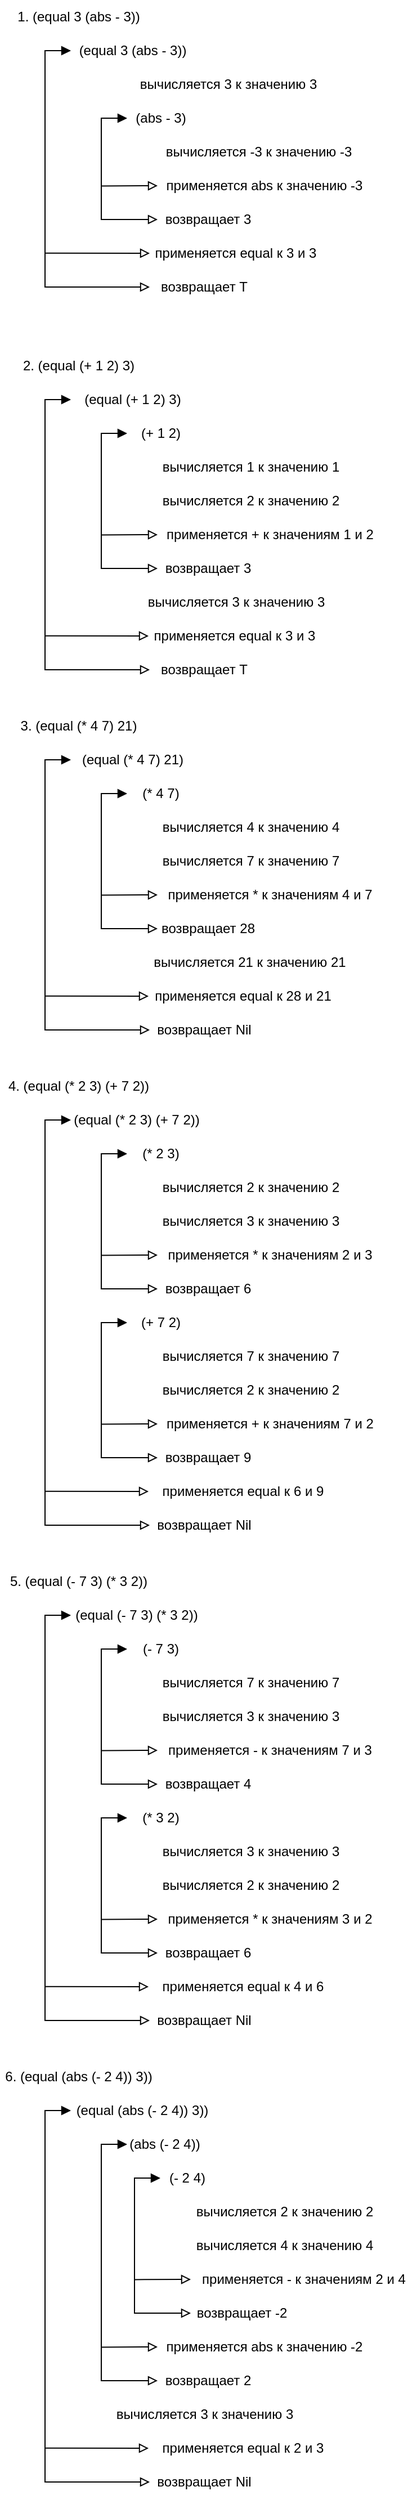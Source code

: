 <mxfile>
    <diagram id="OGLhsaKNKlpnYMKDaMmX" name="Page-1">
        <mxGraphModel dx="758" dy="405" grid="0" gridSize="10" guides="1" tooltips="1" connect="1" arrows="1" fold="1" page="0" pageScale="1" pageWidth="827" pageHeight="1169" math="0" shadow="0">
            <root>
                <mxCell id="0"/>
                <mxCell id="1" parent="0"/>
                <mxCell id="2" value="1. (equal 3 (abs - 3))" style="text;strokeColor=none;align=center;fillColor=none;html=1;verticalAlign=middle;whiteSpace=wrap;rounded=0;" vertex="1" parent="1">
                    <mxGeometry x="120" y="50" width="140" height="30" as="geometry"/>
                </mxCell>
                <mxCell id="14" style="edgeStyle=none;rounded=0;html=1;exitX=0;exitY=0.5;exitDx=0;exitDy=0;startArrow=block;startFill=1;endArrow=block;endFill=0;entryX=0;entryY=0.5;entryDx=0;entryDy=0;" edge="1" parent="1" source="3" target="13">
                    <mxGeometry relative="1" as="geometry">
                        <mxPoint x="230" y="300" as="targetPoint"/>
                        <Array as="points">
                            <mxPoint x="160" y="95"/>
                            <mxPoint x="160" y="305"/>
                        </Array>
                    </mxGeometry>
                </mxCell>
                <mxCell id="3" value="(equal 3 (abs - 3))" style="text;strokeColor=none;align=center;fillColor=none;html=1;verticalAlign=middle;whiteSpace=wrap;rounded=0;" vertex="1" parent="1">
                    <mxGeometry x="183" y="80" width="110" height="30" as="geometry"/>
                </mxCell>
                <mxCell id="4" value="вычисляется 3 к значению 3" style="text;strokeColor=none;align=center;fillColor=none;html=1;verticalAlign=middle;whiteSpace=wrap;rounded=0;" vertex="1" parent="1">
                    <mxGeometry x="233" y="110" width="180" height="30" as="geometry"/>
                </mxCell>
                <mxCell id="9" style="edgeStyle=none;html=1;exitX=0;exitY=0.5;exitDx=0;exitDy=0;entryX=0;entryY=0.5;entryDx=0;entryDy=0;endArrow=block;endFill=0;rounded=0;startArrow=block;startFill=1;" edge="1" parent="1" source="5" target="8">
                    <mxGeometry relative="1" as="geometry">
                        <Array as="points">
                            <mxPoint x="210" y="155"/>
                            <mxPoint x="210" y="245"/>
                        </Array>
                    </mxGeometry>
                </mxCell>
                <mxCell id="5" value="(abs - 3)" style="text;strokeColor=none;align=center;fillColor=none;html=1;verticalAlign=middle;whiteSpace=wrap;rounded=0;" vertex="1" parent="1">
                    <mxGeometry x="233" y="140" width="60" height="30" as="geometry"/>
                </mxCell>
                <mxCell id="6" value="вычисляется -3 к значению -3" style="text;strokeColor=none;align=center;fillColor=none;html=1;verticalAlign=middle;whiteSpace=wrap;rounded=0;" vertex="1" parent="1">
                    <mxGeometry x="260" y="170" width="180" height="30" as="geometry"/>
                </mxCell>
                <mxCell id="10" style="edgeStyle=none;rounded=0;html=1;exitX=0;exitY=0.5;exitDx=0;exitDy=0;startArrow=block;startFill=0;endArrow=none;endFill=0;" edge="1" parent="1" source="7">
                    <mxGeometry relative="1" as="geometry">
                        <mxPoint x="210" y="215.2" as="targetPoint"/>
                    </mxGeometry>
                </mxCell>
                <mxCell id="7" value="применяется abs к значению -3" style="text;strokeColor=none;align=center;fillColor=none;html=1;verticalAlign=middle;whiteSpace=wrap;rounded=0;" vertex="1" parent="1">
                    <mxGeometry x="260" y="200" width="190" height="30" as="geometry"/>
                </mxCell>
                <mxCell id="8" value="возвращает 3" style="text;strokeColor=none;align=center;fillColor=none;html=1;verticalAlign=middle;whiteSpace=wrap;rounded=0;" vertex="1" parent="1">
                    <mxGeometry x="260" y="230" width="90" height="30" as="geometry"/>
                </mxCell>
                <mxCell id="15" style="edgeStyle=none;rounded=0;html=1;exitX=0;exitY=0.5;exitDx=0;exitDy=0;startArrow=block;startFill=0;endArrow=none;endFill=0;" edge="1" parent="1" source="12">
                    <mxGeometry relative="1" as="geometry">
                        <mxPoint x="160" y="274.818" as="targetPoint"/>
                    </mxGeometry>
                </mxCell>
                <mxCell id="12" value="применяется equal к 3 и 3" style="text;strokeColor=none;align=center;fillColor=none;html=1;verticalAlign=middle;whiteSpace=wrap;rounded=0;" vertex="1" parent="1">
                    <mxGeometry x="253" y="260" width="153" height="30" as="geometry"/>
                </mxCell>
                <mxCell id="13" value="возвращает T" style="text;strokeColor=none;align=center;fillColor=none;html=1;verticalAlign=middle;whiteSpace=wrap;rounded=0;" vertex="1" parent="1">
                    <mxGeometry x="253" y="290" width="97" height="30" as="geometry"/>
                </mxCell>
                <mxCell id="16" value="2. (equal (+ 1 2) 3)" style="text;strokeColor=none;align=center;fillColor=none;html=1;verticalAlign=middle;whiteSpace=wrap;rounded=0;" vertex="1" parent="1">
                    <mxGeometry x="120" y="360" width="140" height="30" as="geometry"/>
                </mxCell>
                <mxCell id="17" style="edgeStyle=none;rounded=0;html=1;exitX=0;exitY=0.5;exitDx=0;exitDy=0;startArrow=block;startFill=1;endArrow=block;endFill=0;entryX=0;entryY=0.5;entryDx=0;entryDy=0;" edge="1" parent="1" source="18" target="28">
                    <mxGeometry relative="1" as="geometry">
                        <mxPoint x="230" y="610" as="targetPoint"/>
                        <Array as="points">
                            <mxPoint x="160" y="405"/>
                            <mxPoint x="160" y="645"/>
                        </Array>
                    </mxGeometry>
                </mxCell>
                <mxCell id="18" value="(equal (+ 1 2) 3)" style="text;strokeColor=none;align=center;fillColor=none;html=1;verticalAlign=middle;whiteSpace=wrap;rounded=0;" vertex="1" parent="1">
                    <mxGeometry x="183" y="390" width="110" height="30" as="geometry"/>
                </mxCell>
                <mxCell id="19" value="вычисляется 3 к значению 3" style="text;strokeColor=none;align=center;fillColor=none;html=1;verticalAlign=middle;whiteSpace=wrap;rounded=0;" vertex="1" parent="1">
                    <mxGeometry x="239.5" y="570" width="180" height="30" as="geometry"/>
                </mxCell>
                <mxCell id="20" style="edgeStyle=none;html=1;exitX=0;exitY=0.5;exitDx=0;exitDy=0;entryX=0;entryY=0.5;entryDx=0;entryDy=0;endArrow=block;endFill=0;rounded=0;startArrow=block;startFill=1;" edge="1" parent="1" source="21" target="25">
                    <mxGeometry relative="1" as="geometry">
                        <Array as="points">
                            <mxPoint x="210" y="435"/>
                            <mxPoint x="210" y="555"/>
                        </Array>
                    </mxGeometry>
                </mxCell>
                <mxCell id="21" value="(+ 1 2)" style="text;strokeColor=none;align=center;fillColor=none;html=1;verticalAlign=middle;whiteSpace=wrap;rounded=0;" vertex="1" parent="1">
                    <mxGeometry x="233" y="420" width="60" height="30" as="geometry"/>
                </mxCell>
                <mxCell id="22" value="вычисляется 1 к значению 1" style="text;strokeColor=none;align=center;fillColor=none;html=1;verticalAlign=middle;whiteSpace=wrap;rounded=0;" vertex="1" parent="1">
                    <mxGeometry x="253" y="450" width="180" height="30" as="geometry"/>
                </mxCell>
                <mxCell id="23" style="edgeStyle=none;rounded=0;html=1;exitX=0;exitY=0.5;exitDx=0;exitDy=0;startArrow=block;startFill=0;endArrow=none;endFill=0;" edge="1" parent="1" source="24">
                    <mxGeometry relative="1" as="geometry">
                        <mxPoint x="210" y="525.2" as="targetPoint"/>
                    </mxGeometry>
                </mxCell>
                <mxCell id="24" value="применяется + к значениям 1 и 2" style="text;strokeColor=none;align=center;fillColor=none;html=1;verticalAlign=middle;whiteSpace=wrap;rounded=0;" vertex="1" parent="1">
                    <mxGeometry x="260" y="510" width="200" height="30" as="geometry"/>
                </mxCell>
                <mxCell id="25" value="возвращает 3" style="text;strokeColor=none;align=center;fillColor=none;html=1;verticalAlign=middle;whiteSpace=wrap;rounded=0;" vertex="1" parent="1">
                    <mxGeometry x="260" y="540" width="90" height="30" as="geometry"/>
                </mxCell>
                <mxCell id="26" style="edgeStyle=none;rounded=0;html=1;exitX=0;exitY=0.5;exitDx=0;exitDy=0;startArrow=block;startFill=0;endArrow=none;endFill=0;" edge="1" parent="1" source="27">
                    <mxGeometry relative="1" as="geometry">
                        <mxPoint x="160" y="614.818" as="targetPoint"/>
                    </mxGeometry>
                </mxCell>
                <mxCell id="27" value="применяется equal к 3 и 3" style="text;strokeColor=none;align=center;fillColor=none;html=1;verticalAlign=middle;whiteSpace=wrap;rounded=0;" vertex="1" parent="1">
                    <mxGeometry x="252" y="600" width="153" height="30" as="geometry"/>
                </mxCell>
                <mxCell id="28" value="возвращает T" style="text;strokeColor=none;align=center;fillColor=none;html=1;verticalAlign=middle;whiteSpace=wrap;rounded=0;" vertex="1" parent="1">
                    <mxGeometry x="253" y="630" width="97" height="30" as="geometry"/>
                </mxCell>
                <mxCell id="29" value="вычисляется 2 к значению 2" style="text;strokeColor=none;align=center;fillColor=none;html=1;verticalAlign=middle;whiteSpace=wrap;rounded=0;" vertex="1" parent="1">
                    <mxGeometry x="253" y="480" width="180" height="30" as="geometry"/>
                </mxCell>
                <mxCell id="30" value="3. (equal (* 4 7) 21)" style="text;strokeColor=none;align=center;fillColor=none;html=1;verticalAlign=middle;whiteSpace=wrap;rounded=0;" vertex="1" parent="1">
                    <mxGeometry x="120" y="680" width="140" height="30" as="geometry"/>
                </mxCell>
                <mxCell id="31" style="edgeStyle=none;rounded=0;html=1;exitX=0;exitY=0.5;exitDx=0;exitDy=0;startArrow=block;startFill=1;endArrow=block;endFill=0;entryX=0;entryY=0.5;entryDx=0;entryDy=0;" edge="1" parent="1" source="32" target="42">
                    <mxGeometry relative="1" as="geometry">
                        <mxPoint x="230" y="930" as="targetPoint"/>
                        <Array as="points">
                            <mxPoint x="160" y="725"/>
                            <mxPoint x="160" y="965"/>
                        </Array>
                    </mxGeometry>
                </mxCell>
                <mxCell id="32" value="(equal (* 4 7) 21)" style="text;strokeColor=none;align=center;fillColor=none;html=1;verticalAlign=middle;whiteSpace=wrap;rounded=0;" vertex="1" parent="1">
                    <mxGeometry x="183" y="710" width="110" height="30" as="geometry"/>
                </mxCell>
                <mxCell id="33" value="вычисляется 21 к значению 21" style="text;strokeColor=none;align=center;fillColor=none;html=1;verticalAlign=middle;whiteSpace=wrap;rounded=0;" vertex="1" parent="1">
                    <mxGeometry x="252" y="890" width="180" height="30" as="geometry"/>
                </mxCell>
                <mxCell id="34" style="edgeStyle=none;html=1;exitX=0;exitY=0.5;exitDx=0;exitDy=0;entryX=0;entryY=0.5;entryDx=0;entryDy=0;endArrow=block;endFill=0;rounded=0;startArrow=block;startFill=1;" edge="1" parent="1" source="35" target="39">
                    <mxGeometry relative="1" as="geometry">
                        <Array as="points">
                            <mxPoint x="210" y="755"/>
                            <mxPoint x="210" y="875"/>
                        </Array>
                    </mxGeometry>
                </mxCell>
                <mxCell id="35" value="(* 4 7)" style="text;strokeColor=none;align=center;fillColor=none;html=1;verticalAlign=middle;whiteSpace=wrap;rounded=0;" vertex="1" parent="1">
                    <mxGeometry x="233" y="740" width="60" height="30" as="geometry"/>
                </mxCell>
                <mxCell id="36" value="вычисляется 4 к значению 4" style="text;strokeColor=none;align=center;fillColor=none;html=1;verticalAlign=middle;whiteSpace=wrap;rounded=0;" vertex="1" parent="1">
                    <mxGeometry x="253" y="770" width="180" height="30" as="geometry"/>
                </mxCell>
                <mxCell id="37" style="edgeStyle=none;rounded=0;html=1;exitX=0;exitY=0.5;exitDx=0;exitDy=0;startArrow=block;startFill=0;endArrow=none;endFill=0;" edge="1" parent="1" source="38">
                    <mxGeometry relative="1" as="geometry">
                        <mxPoint x="210" y="845.2" as="targetPoint"/>
                    </mxGeometry>
                </mxCell>
                <mxCell id="38" value="применяется * к значениям 4 и 7" style="text;strokeColor=none;align=center;fillColor=none;html=1;verticalAlign=middle;whiteSpace=wrap;rounded=0;" vertex="1" parent="1">
                    <mxGeometry x="260" y="830" width="200" height="30" as="geometry"/>
                </mxCell>
                <mxCell id="39" value="возвращает 28" style="text;strokeColor=none;align=center;fillColor=none;html=1;verticalAlign=middle;whiteSpace=wrap;rounded=0;" vertex="1" parent="1">
                    <mxGeometry x="260" y="860" width="90" height="30" as="geometry"/>
                </mxCell>
                <mxCell id="40" style="edgeStyle=none;rounded=0;html=1;exitX=0;exitY=0.5;exitDx=0;exitDy=0;startArrow=block;startFill=0;endArrow=none;endFill=0;" edge="1" parent="1" source="41">
                    <mxGeometry relative="1" as="geometry">
                        <mxPoint x="160" y="934.818" as="targetPoint"/>
                    </mxGeometry>
                </mxCell>
                <mxCell id="41" value="применяется equal к 28 и 21" style="text;strokeColor=none;align=center;fillColor=none;html=1;verticalAlign=middle;whiteSpace=wrap;rounded=0;" vertex="1" parent="1">
                    <mxGeometry x="252" y="920" width="168" height="30" as="geometry"/>
                </mxCell>
                <mxCell id="42" value="возвращает Nil" style="text;strokeColor=none;align=center;fillColor=none;html=1;verticalAlign=middle;whiteSpace=wrap;rounded=0;" vertex="1" parent="1">
                    <mxGeometry x="253" y="950" width="97" height="30" as="geometry"/>
                </mxCell>
                <mxCell id="43" value="вычисляется 7 к значению 7" style="text;strokeColor=none;align=center;fillColor=none;html=1;verticalAlign=middle;whiteSpace=wrap;rounded=0;" vertex="1" parent="1">
                    <mxGeometry x="253" y="800" width="180" height="30" as="geometry"/>
                </mxCell>
                <mxCell id="44" value="4. (equal (* 2 3) (+ 7 2))" style="text;strokeColor=none;align=center;fillColor=none;html=1;verticalAlign=middle;whiteSpace=wrap;rounded=0;" vertex="1" parent="1">
                    <mxGeometry x="120" y="1000" width="140" height="30" as="geometry"/>
                </mxCell>
                <mxCell id="45" style="edgeStyle=none;rounded=0;html=1;exitX=0;exitY=0.5;exitDx=0;exitDy=0;startArrow=block;startFill=1;endArrow=block;endFill=0;entryX=0;entryY=0.5;entryDx=0;entryDy=0;" edge="1" parent="1" source="46" target="56">
                    <mxGeometry relative="1" as="geometry">
                        <mxPoint x="230" y="1250" as="targetPoint"/>
                        <Array as="points">
                            <mxPoint x="160" y="1045"/>
                            <mxPoint x="160" y="1405"/>
                        </Array>
                    </mxGeometry>
                </mxCell>
                <mxCell id="46" value="(equal (* 2 3) (+ 7 2))" style="text;strokeColor=none;align=center;fillColor=none;html=1;verticalAlign=middle;whiteSpace=wrap;rounded=0;" vertex="1" parent="1">
                    <mxGeometry x="183" y="1030" width="117" height="30" as="geometry"/>
                </mxCell>
                <mxCell id="48" style="edgeStyle=none;html=1;exitX=0;exitY=0.5;exitDx=0;exitDy=0;entryX=0;entryY=0.5;entryDx=0;entryDy=0;endArrow=block;endFill=0;rounded=0;startArrow=block;startFill=1;" edge="1" parent="1" source="49" target="53">
                    <mxGeometry relative="1" as="geometry">
                        <Array as="points">
                            <mxPoint x="210" y="1075"/>
                            <mxPoint x="210" y="1195"/>
                        </Array>
                    </mxGeometry>
                </mxCell>
                <mxCell id="49" value="(* 2 3)" style="text;strokeColor=none;align=center;fillColor=none;html=1;verticalAlign=middle;whiteSpace=wrap;rounded=0;" vertex="1" parent="1">
                    <mxGeometry x="233" y="1060" width="60" height="30" as="geometry"/>
                </mxCell>
                <mxCell id="50" value="вычисляется 2 к значению 2" style="text;strokeColor=none;align=center;fillColor=none;html=1;verticalAlign=middle;whiteSpace=wrap;rounded=0;" vertex="1" parent="1">
                    <mxGeometry x="253" y="1090" width="180" height="30" as="geometry"/>
                </mxCell>
                <mxCell id="51" style="edgeStyle=none;rounded=0;html=1;exitX=0;exitY=0.5;exitDx=0;exitDy=0;startArrow=block;startFill=0;endArrow=none;endFill=0;" edge="1" parent="1" source="52">
                    <mxGeometry relative="1" as="geometry">
                        <mxPoint x="210" y="1165.2" as="targetPoint"/>
                    </mxGeometry>
                </mxCell>
                <mxCell id="52" value="применяется * к значениям 2 и 3" style="text;strokeColor=none;align=center;fillColor=none;html=1;verticalAlign=middle;whiteSpace=wrap;rounded=0;" vertex="1" parent="1">
                    <mxGeometry x="260" y="1150" width="200" height="30" as="geometry"/>
                </mxCell>
                <mxCell id="53" value="возвращает 6" style="text;strokeColor=none;align=center;fillColor=none;html=1;verticalAlign=middle;whiteSpace=wrap;rounded=0;" vertex="1" parent="1">
                    <mxGeometry x="260" y="1180" width="90" height="30" as="geometry"/>
                </mxCell>
                <mxCell id="54" style="edgeStyle=none;rounded=0;html=1;exitX=0;exitY=0.5;exitDx=0;exitDy=0;startArrow=block;startFill=0;endArrow=none;endFill=0;" edge="1" parent="1" source="55">
                    <mxGeometry relative="1" as="geometry">
                        <mxPoint x="160" y="1374.818" as="targetPoint"/>
                    </mxGeometry>
                </mxCell>
                <mxCell id="55" value="применяется equal к 6 и 9" style="text;strokeColor=none;align=center;fillColor=none;html=1;verticalAlign=middle;whiteSpace=wrap;rounded=0;" vertex="1" parent="1">
                    <mxGeometry x="252" y="1360" width="168" height="30" as="geometry"/>
                </mxCell>
                <mxCell id="56" value="возвращает Nil" style="text;strokeColor=none;align=center;fillColor=none;html=1;verticalAlign=middle;whiteSpace=wrap;rounded=0;" vertex="1" parent="1">
                    <mxGeometry x="253" y="1390" width="97" height="30" as="geometry"/>
                </mxCell>
                <mxCell id="57" value="вычисляется 3 к значению 3" style="text;strokeColor=none;align=center;fillColor=none;html=1;verticalAlign=middle;whiteSpace=wrap;rounded=0;" vertex="1" parent="1">
                    <mxGeometry x="253" y="1120" width="180" height="30" as="geometry"/>
                </mxCell>
                <mxCell id="58" style="edgeStyle=none;html=1;exitX=0;exitY=0.5;exitDx=0;exitDy=0;entryX=0;entryY=0.5;entryDx=0;entryDy=0;endArrow=block;endFill=0;rounded=0;startArrow=block;startFill=1;" edge="1" parent="1" source="59" target="63">
                    <mxGeometry relative="1" as="geometry">
                        <Array as="points">
                            <mxPoint x="210" y="1225"/>
                            <mxPoint x="210" y="1345"/>
                        </Array>
                    </mxGeometry>
                </mxCell>
                <mxCell id="59" value="(+ 7 2)" style="text;strokeColor=none;align=center;fillColor=none;html=1;verticalAlign=middle;whiteSpace=wrap;rounded=0;" vertex="1" parent="1">
                    <mxGeometry x="233" y="1210" width="60" height="30" as="geometry"/>
                </mxCell>
                <mxCell id="60" value="вычисляется 7 к значению 7" style="text;strokeColor=none;align=center;fillColor=none;html=1;verticalAlign=middle;whiteSpace=wrap;rounded=0;" vertex="1" parent="1">
                    <mxGeometry x="253" y="1240" width="180" height="30" as="geometry"/>
                </mxCell>
                <mxCell id="61" style="edgeStyle=none;rounded=0;html=1;exitX=0;exitY=0.5;exitDx=0;exitDy=0;startArrow=block;startFill=0;endArrow=none;endFill=0;" edge="1" parent="1" source="62">
                    <mxGeometry relative="1" as="geometry">
                        <mxPoint x="210" y="1315.2" as="targetPoint"/>
                    </mxGeometry>
                </mxCell>
                <mxCell id="62" value="применяется + к значениям 7 и 2" style="text;strokeColor=none;align=center;fillColor=none;html=1;verticalAlign=middle;whiteSpace=wrap;rounded=0;" vertex="1" parent="1">
                    <mxGeometry x="260" y="1300" width="200" height="30" as="geometry"/>
                </mxCell>
                <mxCell id="63" value="возвращает 9" style="text;strokeColor=none;align=center;fillColor=none;html=1;verticalAlign=middle;whiteSpace=wrap;rounded=0;" vertex="1" parent="1">
                    <mxGeometry x="260" y="1330" width="90" height="30" as="geometry"/>
                </mxCell>
                <mxCell id="64" value="вычисляется 2 к значению 2" style="text;strokeColor=none;align=center;fillColor=none;html=1;verticalAlign=middle;whiteSpace=wrap;rounded=0;" vertex="1" parent="1">
                    <mxGeometry x="253" y="1270" width="180" height="30" as="geometry"/>
                </mxCell>
                <mxCell id="65" value="5. (equal (- 7 3) (* 3 2))" style="text;strokeColor=none;align=center;fillColor=none;html=1;verticalAlign=middle;whiteSpace=wrap;rounded=0;" vertex="1" parent="1">
                    <mxGeometry x="120" y="1440" width="140" height="30" as="geometry"/>
                </mxCell>
                <mxCell id="66" style="edgeStyle=none;rounded=0;html=1;exitX=0;exitY=0.5;exitDx=0;exitDy=0;startArrow=block;startFill=1;endArrow=block;endFill=0;entryX=0;entryY=0.5;entryDx=0;entryDy=0;" edge="1" parent="1" source="67" target="76">
                    <mxGeometry relative="1" as="geometry">
                        <mxPoint x="230" y="1690" as="targetPoint"/>
                        <Array as="points">
                            <mxPoint x="160" y="1485"/>
                            <mxPoint x="160" y="1845"/>
                        </Array>
                    </mxGeometry>
                </mxCell>
                <mxCell id="67" value="(equal (- 7 3) (* 3 2))" style="text;strokeColor=none;align=center;fillColor=none;html=1;verticalAlign=middle;whiteSpace=wrap;rounded=0;" vertex="1" parent="1">
                    <mxGeometry x="183" y="1470" width="117" height="30" as="geometry"/>
                </mxCell>
                <mxCell id="68" style="edgeStyle=none;html=1;exitX=0;exitY=0.5;exitDx=0;exitDy=0;entryX=0;entryY=0.5;entryDx=0;entryDy=0;endArrow=block;endFill=0;rounded=0;startArrow=block;startFill=1;" edge="1" parent="1" source="69" target="73">
                    <mxGeometry relative="1" as="geometry">
                        <Array as="points">
                            <mxPoint x="210" y="1515"/>
                            <mxPoint x="210" y="1635"/>
                        </Array>
                    </mxGeometry>
                </mxCell>
                <mxCell id="69" value="(- 7 3)" style="text;strokeColor=none;align=center;fillColor=none;html=1;verticalAlign=middle;whiteSpace=wrap;rounded=0;" vertex="1" parent="1">
                    <mxGeometry x="233" y="1500" width="60" height="30" as="geometry"/>
                </mxCell>
                <mxCell id="70" value="вычисляется 7 к значению 7" style="text;strokeColor=none;align=center;fillColor=none;html=1;verticalAlign=middle;whiteSpace=wrap;rounded=0;" vertex="1" parent="1">
                    <mxGeometry x="253" y="1530" width="180" height="30" as="geometry"/>
                </mxCell>
                <mxCell id="71" style="edgeStyle=none;rounded=0;html=1;exitX=0;exitY=0.5;exitDx=0;exitDy=0;startArrow=block;startFill=0;endArrow=none;endFill=0;" edge="1" parent="1" source="72">
                    <mxGeometry relative="1" as="geometry">
                        <mxPoint x="210" y="1605.2" as="targetPoint"/>
                    </mxGeometry>
                </mxCell>
                <mxCell id="72" value="применяется - к значениям 7 и 3" style="text;strokeColor=none;align=center;fillColor=none;html=1;verticalAlign=middle;whiteSpace=wrap;rounded=0;" vertex="1" parent="1">
                    <mxGeometry x="260" y="1590" width="200" height="30" as="geometry"/>
                </mxCell>
                <mxCell id="73" value="возвращает 4" style="text;strokeColor=none;align=center;fillColor=none;html=1;verticalAlign=middle;whiteSpace=wrap;rounded=0;" vertex="1" parent="1">
                    <mxGeometry x="260" y="1620" width="90" height="30" as="geometry"/>
                </mxCell>
                <mxCell id="74" style="edgeStyle=none;rounded=0;html=1;exitX=0;exitY=0.5;exitDx=0;exitDy=0;startArrow=block;startFill=0;endArrow=none;endFill=0;" edge="1" parent="1" source="75">
                    <mxGeometry relative="1" as="geometry">
                        <mxPoint x="160" y="1814.818" as="targetPoint"/>
                    </mxGeometry>
                </mxCell>
                <mxCell id="75" value="применяется equal к 4 и 6" style="text;strokeColor=none;align=center;fillColor=none;html=1;verticalAlign=middle;whiteSpace=wrap;rounded=0;" vertex="1" parent="1">
                    <mxGeometry x="252" y="1800" width="168" height="30" as="geometry"/>
                </mxCell>
                <mxCell id="76" value="возвращает Nil" style="text;strokeColor=none;align=center;fillColor=none;html=1;verticalAlign=middle;whiteSpace=wrap;rounded=0;" vertex="1" parent="1">
                    <mxGeometry x="253" y="1830" width="97" height="30" as="geometry"/>
                </mxCell>
                <mxCell id="77" value="вычисляется 3 к значению 3" style="text;strokeColor=none;align=center;fillColor=none;html=1;verticalAlign=middle;whiteSpace=wrap;rounded=0;" vertex="1" parent="1">
                    <mxGeometry x="253" y="1560" width="180" height="30" as="geometry"/>
                </mxCell>
                <mxCell id="78" style="edgeStyle=none;html=1;exitX=0;exitY=0.5;exitDx=0;exitDy=0;entryX=0;entryY=0.5;entryDx=0;entryDy=0;endArrow=block;endFill=0;rounded=0;startArrow=block;startFill=1;" edge="1" parent="1" source="79" target="83">
                    <mxGeometry relative="1" as="geometry">
                        <Array as="points">
                            <mxPoint x="210" y="1665"/>
                            <mxPoint x="210" y="1785"/>
                        </Array>
                    </mxGeometry>
                </mxCell>
                <mxCell id="79" value="(* 3 2)" style="text;strokeColor=none;align=center;fillColor=none;html=1;verticalAlign=middle;whiteSpace=wrap;rounded=0;" vertex="1" parent="1">
                    <mxGeometry x="233" y="1650" width="60" height="30" as="geometry"/>
                </mxCell>
                <mxCell id="80" value="вычисляется 3 к значению 3" style="text;strokeColor=none;align=center;fillColor=none;html=1;verticalAlign=middle;whiteSpace=wrap;rounded=0;" vertex="1" parent="1">
                    <mxGeometry x="253" y="1680" width="180" height="30" as="geometry"/>
                </mxCell>
                <mxCell id="81" style="edgeStyle=none;rounded=0;html=1;exitX=0;exitY=0.5;exitDx=0;exitDy=0;startArrow=block;startFill=0;endArrow=none;endFill=0;" edge="1" parent="1" source="82">
                    <mxGeometry relative="1" as="geometry">
                        <mxPoint x="210" y="1755.2" as="targetPoint"/>
                    </mxGeometry>
                </mxCell>
                <mxCell id="82" value="применяется * к значениям 3 и 2" style="text;strokeColor=none;align=center;fillColor=none;html=1;verticalAlign=middle;whiteSpace=wrap;rounded=0;" vertex="1" parent="1">
                    <mxGeometry x="260" y="1740" width="200" height="30" as="geometry"/>
                </mxCell>
                <mxCell id="83" value="возвращает 6" style="text;strokeColor=none;align=center;fillColor=none;html=1;verticalAlign=middle;whiteSpace=wrap;rounded=0;" vertex="1" parent="1">
                    <mxGeometry x="260" y="1770" width="90" height="30" as="geometry"/>
                </mxCell>
                <mxCell id="84" value="вычисляется 2 к значению 2" style="text;strokeColor=none;align=center;fillColor=none;html=1;verticalAlign=middle;whiteSpace=wrap;rounded=0;" vertex="1" parent="1">
                    <mxGeometry x="253" y="1710" width="180" height="30" as="geometry"/>
                </mxCell>
                <mxCell id="85" value="6. (equal (abs (- 2 4)) 3))" style="text;strokeColor=none;align=center;fillColor=none;html=1;verticalAlign=middle;whiteSpace=wrap;rounded=0;" vertex="1" parent="1">
                    <mxGeometry x="120" y="1880" width="140" height="30" as="geometry"/>
                </mxCell>
                <mxCell id="86" style="edgeStyle=none;rounded=0;html=1;exitX=0;exitY=0.5;exitDx=0;exitDy=0;startArrow=block;startFill=1;endArrow=block;endFill=0;entryX=0;entryY=0.5;entryDx=0;entryDy=0;" edge="1" parent="1" source="87" target="96">
                    <mxGeometry relative="1" as="geometry">
                        <mxPoint x="230" y="2130" as="targetPoint"/>
                        <Array as="points">
                            <mxPoint x="160" y="1925"/>
                            <mxPoint x="160" y="2255"/>
                        </Array>
                    </mxGeometry>
                </mxCell>
                <mxCell id="87" value="(equal (abs (- 2 4)) 3))" style="text;strokeColor=none;align=center;fillColor=none;html=1;verticalAlign=middle;whiteSpace=wrap;rounded=0;" vertex="1" parent="1">
                    <mxGeometry x="183" y="1910" width="127" height="30" as="geometry"/>
                </mxCell>
                <mxCell id="88" style="edgeStyle=none;html=1;exitX=0;exitY=0.5;exitDx=0;exitDy=0;entryX=0;entryY=0.5;entryDx=0;entryDy=0;endArrow=block;endFill=0;rounded=0;startArrow=block;startFill=1;" edge="1" parent="1" source="89" target="93">
                    <mxGeometry relative="1" as="geometry">
                        <Array as="points">
                            <mxPoint x="210" y="1955"/>
                            <mxPoint x="210" y="2165"/>
                        </Array>
                    </mxGeometry>
                </mxCell>
                <mxCell id="89" value="(abs (- 2 4))" style="text;strokeColor=none;align=center;fillColor=none;html=1;verticalAlign=middle;whiteSpace=wrap;rounded=0;" vertex="1" parent="1">
                    <mxGeometry x="233" y="1940" width="67" height="30" as="geometry"/>
                </mxCell>
                <mxCell id="91" style="edgeStyle=none;rounded=0;html=1;exitX=0;exitY=0.5;exitDx=0;exitDy=0;startArrow=block;startFill=0;endArrow=none;endFill=0;" edge="1" parent="1" source="92">
                    <mxGeometry relative="1" as="geometry">
                        <mxPoint x="210" y="2135.2" as="targetPoint"/>
                    </mxGeometry>
                </mxCell>
                <mxCell id="92" value="применяется abs к значению -2" style="text;strokeColor=none;align=center;fillColor=none;html=1;verticalAlign=middle;whiteSpace=wrap;rounded=0;" vertex="1" parent="1">
                    <mxGeometry x="260" y="2120" width="190" height="30" as="geometry"/>
                </mxCell>
                <mxCell id="93" value="возвращает 2" style="text;strokeColor=none;align=center;fillColor=none;html=1;verticalAlign=middle;whiteSpace=wrap;rounded=0;" vertex="1" parent="1">
                    <mxGeometry x="260" y="2150" width="90" height="30" as="geometry"/>
                </mxCell>
                <mxCell id="94" style="edgeStyle=none;rounded=0;html=1;exitX=0;exitY=0.5;exitDx=0;exitDy=0;startArrow=block;startFill=0;endArrow=none;endFill=0;" edge="1" parent="1" source="95">
                    <mxGeometry relative="1" as="geometry">
                        <mxPoint x="160" y="2224.818" as="targetPoint"/>
                    </mxGeometry>
                </mxCell>
                <mxCell id="95" value="применяется equal к 2 и 3" style="text;strokeColor=none;align=center;fillColor=none;html=1;verticalAlign=middle;whiteSpace=wrap;rounded=0;" vertex="1" parent="1">
                    <mxGeometry x="252" y="2210" width="168" height="30" as="geometry"/>
                </mxCell>
                <mxCell id="96" value="возвращает Nil" style="text;strokeColor=none;align=center;fillColor=none;html=1;verticalAlign=middle;whiteSpace=wrap;rounded=0;" vertex="1" parent="1">
                    <mxGeometry x="253" y="2240" width="97" height="30" as="geometry"/>
                </mxCell>
                <mxCell id="98" style="edgeStyle=none;html=1;exitX=0;exitY=0.5;exitDx=0;exitDy=0;entryX=0;entryY=0.5;entryDx=0;entryDy=0;endArrow=block;endFill=0;rounded=0;startArrow=block;startFill=1;" edge="1" parent="1" source="99" target="103">
                    <mxGeometry relative="1" as="geometry">
                        <Array as="points">
                            <mxPoint x="239.5" y="1985"/>
                            <mxPoint x="239.5" y="2105"/>
                        </Array>
                    </mxGeometry>
                </mxCell>
                <mxCell id="99" value="(- 2 4)" style="text;strokeColor=none;align=center;fillColor=none;html=1;verticalAlign=middle;whiteSpace=wrap;rounded=0;" vertex="1" parent="1">
                    <mxGeometry x="262.5" y="1970" width="47" height="30" as="geometry"/>
                </mxCell>
                <mxCell id="100" value="вычисляется 2 к значению 2" style="text;strokeColor=none;align=center;fillColor=none;html=1;verticalAlign=middle;whiteSpace=wrap;rounded=0;" vertex="1" parent="1">
                    <mxGeometry x="282.5" y="2000" width="180" height="30" as="geometry"/>
                </mxCell>
                <mxCell id="101" style="edgeStyle=none;rounded=0;html=1;exitX=0;exitY=0.5;exitDx=0;exitDy=0;startArrow=block;startFill=0;endArrow=none;endFill=0;" edge="1" parent="1" source="102">
                    <mxGeometry relative="1" as="geometry">
                        <mxPoint x="239.5" y="2075.2" as="targetPoint"/>
                    </mxGeometry>
                </mxCell>
                <mxCell id="102" value="применяется - к значениям 2 и 4" style="text;strokeColor=none;align=center;fillColor=none;html=1;verticalAlign=middle;whiteSpace=wrap;rounded=0;" vertex="1" parent="1">
                    <mxGeometry x="289.5" y="2060" width="200" height="30" as="geometry"/>
                </mxCell>
                <mxCell id="103" value="возвращает -2" style="text;strokeColor=none;align=center;fillColor=none;html=1;verticalAlign=middle;whiteSpace=wrap;rounded=0;" vertex="1" parent="1">
                    <mxGeometry x="289.5" y="2090" width="90" height="30" as="geometry"/>
                </mxCell>
                <mxCell id="104" value="вычисляется 4 к значению 4" style="text;strokeColor=none;align=center;fillColor=none;html=1;verticalAlign=middle;whiteSpace=wrap;rounded=0;" vertex="1" parent="1">
                    <mxGeometry x="282.5" y="2030" width="180" height="30" as="geometry"/>
                </mxCell>
                <mxCell id="105" value="вычисляется 3 к значению 3" style="text;strokeColor=none;align=center;fillColor=none;html=1;verticalAlign=middle;whiteSpace=wrap;rounded=0;" vertex="1" parent="1">
                    <mxGeometry x="211.5" y="2180" width="180" height="30" as="geometry"/>
                </mxCell>
            </root>
        </mxGraphModel>
    </diagram>
</mxfile>